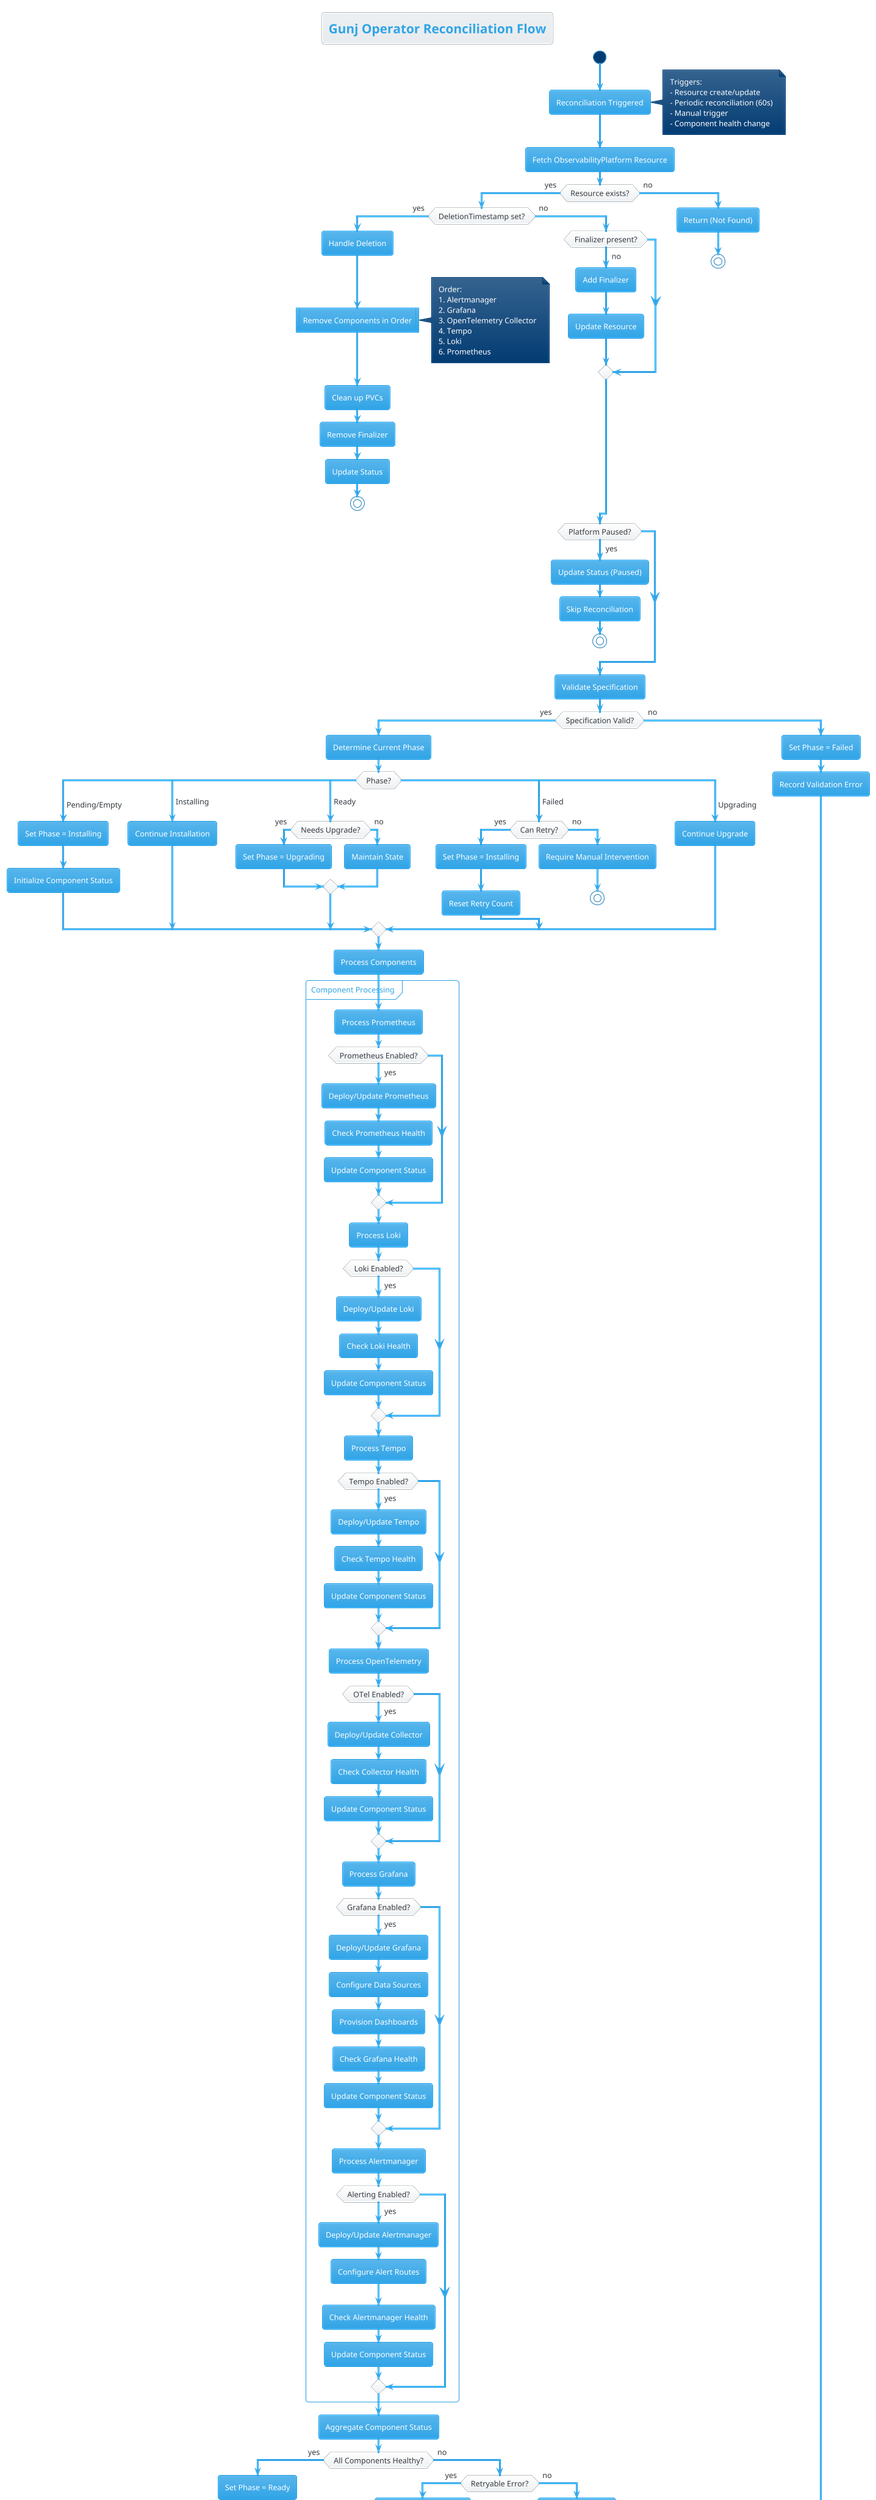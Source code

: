 @startuml Reconciliation Flow

!theme cerulean

title Gunj Operator Reconciliation Flow

start

:Reconciliation Triggered;
note right
  Triggers:
  - Resource create/update
  - Periodic reconciliation (60s)
  - Manual trigger
  - Component health change
end note

:Fetch ObservabilityPlatform Resource;

if (Resource exists?) then (yes)
  if (DeletionTimestamp set?) then (yes)
    :Handle Deletion;
    :Remove Components in Order|
    note right
      Order:
      1. Alertmanager
      2. Grafana
      3. OpenTelemetry Collector
      4. Tempo
      5. Loki
      6. Prometheus
    end note
    :Clean up PVCs;
    :Remove Finalizer;
    :Update Status;
    stop
  else (no)
    if (Finalizer present?) then (no)
      :Add Finalizer;
      :Update Resource;
    endif
  endif
else (no)
  :Return (Not Found);
  stop
endif

if (Platform Paused?) then (yes)
  :Update Status (Paused);
  :Skip Reconciliation;
  stop
endif

:Validate Specification;

if (Specification Valid?) then (yes)
  :Determine Current Phase;
  
  switch (Phase?)
  case (Pending/Empty)
    :Set Phase = Installing;
    :Initialize Component Status;
  case (Installing)
    :Continue Installation;
  case (Ready)
    if (Needs Upgrade?) then (yes)
      :Set Phase = Upgrading;
    else (no)
      :Maintain State;
    endif
  case (Failed)
    if (Can Retry?) then (yes)
      :Set Phase = Installing;
      :Reset Retry Count;
    else (no)
      :Require Manual Intervention;
      stop
    endif
  case (Upgrading)
    :Continue Upgrade;
  endswitch
  
  :Process Components;
  
  partition "Component Processing" {
    :Process Prometheus;
    if (Prometheus Enabled?) then (yes)
      :Deploy/Update Prometheus;
      :Check Prometheus Health;
      :Update Component Status;
    endif
    
    :Process Loki;
    if (Loki Enabled?) then (yes)
      :Deploy/Update Loki;
      :Check Loki Health;
      :Update Component Status;
    endif
    
    :Process Tempo;
    if (Tempo Enabled?) then (yes)
      :Deploy/Update Tempo;
      :Check Tempo Health;
      :Update Component Status;
    endif
    
    :Process OpenTelemetry;
    if (OTel Enabled?) then (yes)
      :Deploy/Update Collector;
      :Check Collector Health;
      :Update Component Status;
    endif
    
    :Process Grafana;
    if (Grafana Enabled?) then (yes)
      :Deploy/Update Grafana;
      :Configure Data Sources;
      :Provision Dashboards;
      :Check Grafana Health;
      :Update Component Status;
    endif
    
    :Process Alertmanager;
    if (Alerting Enabled?) then (yes)
      :Deploy/Update Alertmanager;
      :Configure Alert Routes;
      :Check Alertmanager Health;
      :Update Component Status;
    endif
  }
  
  :Aggregate Component Status;
  
  if (All Components Healthy?) then (yes)
    :Set Phase = Ready;
    :Update Endpoints;
    :Record Success Event;
  else (no)
    if (Retryable Error?) then (yes)
      :Increment Retry Count;
      if (Retry Count < Max?) then (yes)
        :Calculate Backoff;
        :Requeue with Delay;
      else (no)
        :Set Phase = Failed;
        :Record Failure Event;
      endif
    else (no)
      :Set Phase = Failed;
      :Record Fatal Error;
    endif
  endif
  
else (no)
  :Set Phase = Failed;
  :Record Validation Error;
endif

:Update Platform Status;
note right
  Status includes:
  - Phase
  - Component statuses
  - Conditions
  - Endpoints
  - Last reconcile time
  - Messages
end note

:Return Reconciliation Result;

stop

@enduml
